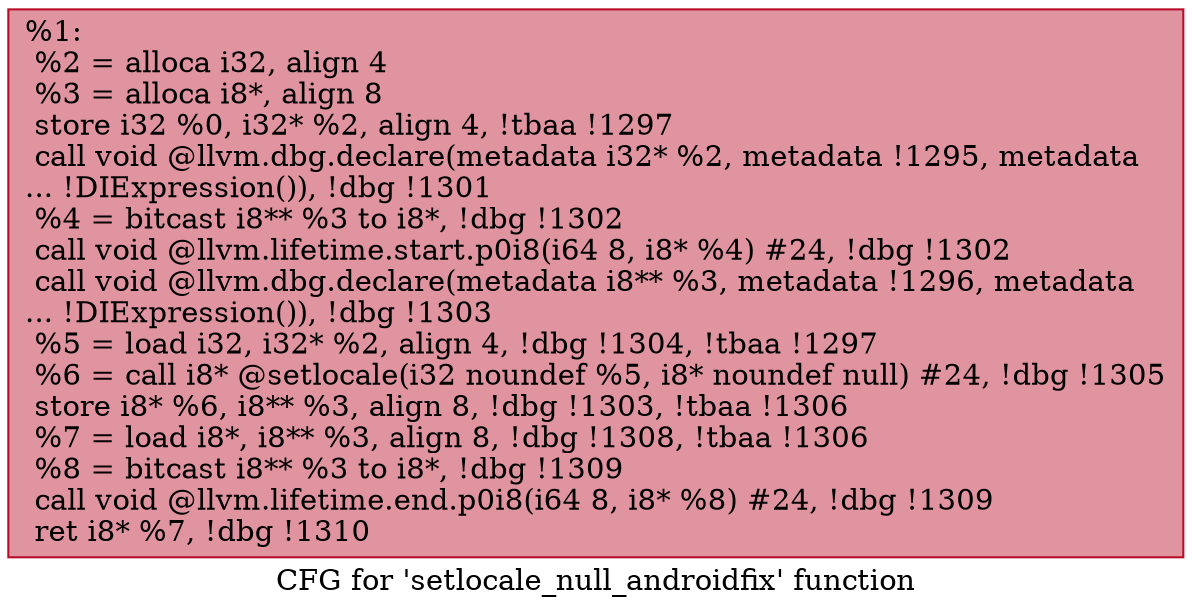 digraph "CFG for 'setlocale_null_androidfix' function" {
	label="CFG for 'setlocale_null_androidfix' function";

	Node0x203d0c0 [shape=record,color="#b70d28ff", style=filled, fillcolor="#b70d2870",label="{%1:\l  %2 = alloca i32, align 4\l  %3 = alloca i8*, align 8\l  store i32 %0, i32* %2, align 4, !tbaa !1297\l  call void @llvm.dbg.declare(metadata i32* %2, metadata !1295, metadata\l... !DIExpression()), !dbg !1301\l  %4 = bitcast i8** %3 to i8*, !dbg !1302\l  call void @llvm.lifetime.start.p0i8(i64 8, i8* %4) #24, !dbg !1302\l  call void @llvm.dbg.declare(metadata i8** %3, metadata !1296, metadata\l... !DIExpression()), !dbg !1303\l  %5 = load i32, i32* %2, align 4, !dbg !1304, !tbaa !1297\l  %6 = call i8* @setlocale(i32 noundef %5, i8* noundef null) #24, !dbg !1305\l  store i8* %6, i8** %3, align 8, !dbg !1303, !tbaa !1306\l  %7 = load i8*, i8** %3, align 8, !dbg !1308, !tbaa !1306\l  %8 = bitcast i8** %3 to i8*, !dbg !1309\l  call void @llvm.lifetime.end.p0i8(i64 8, i8* %8) #24, !dbg !1309\l  ret i8* %7, !dbg !1310\l}"];
}
